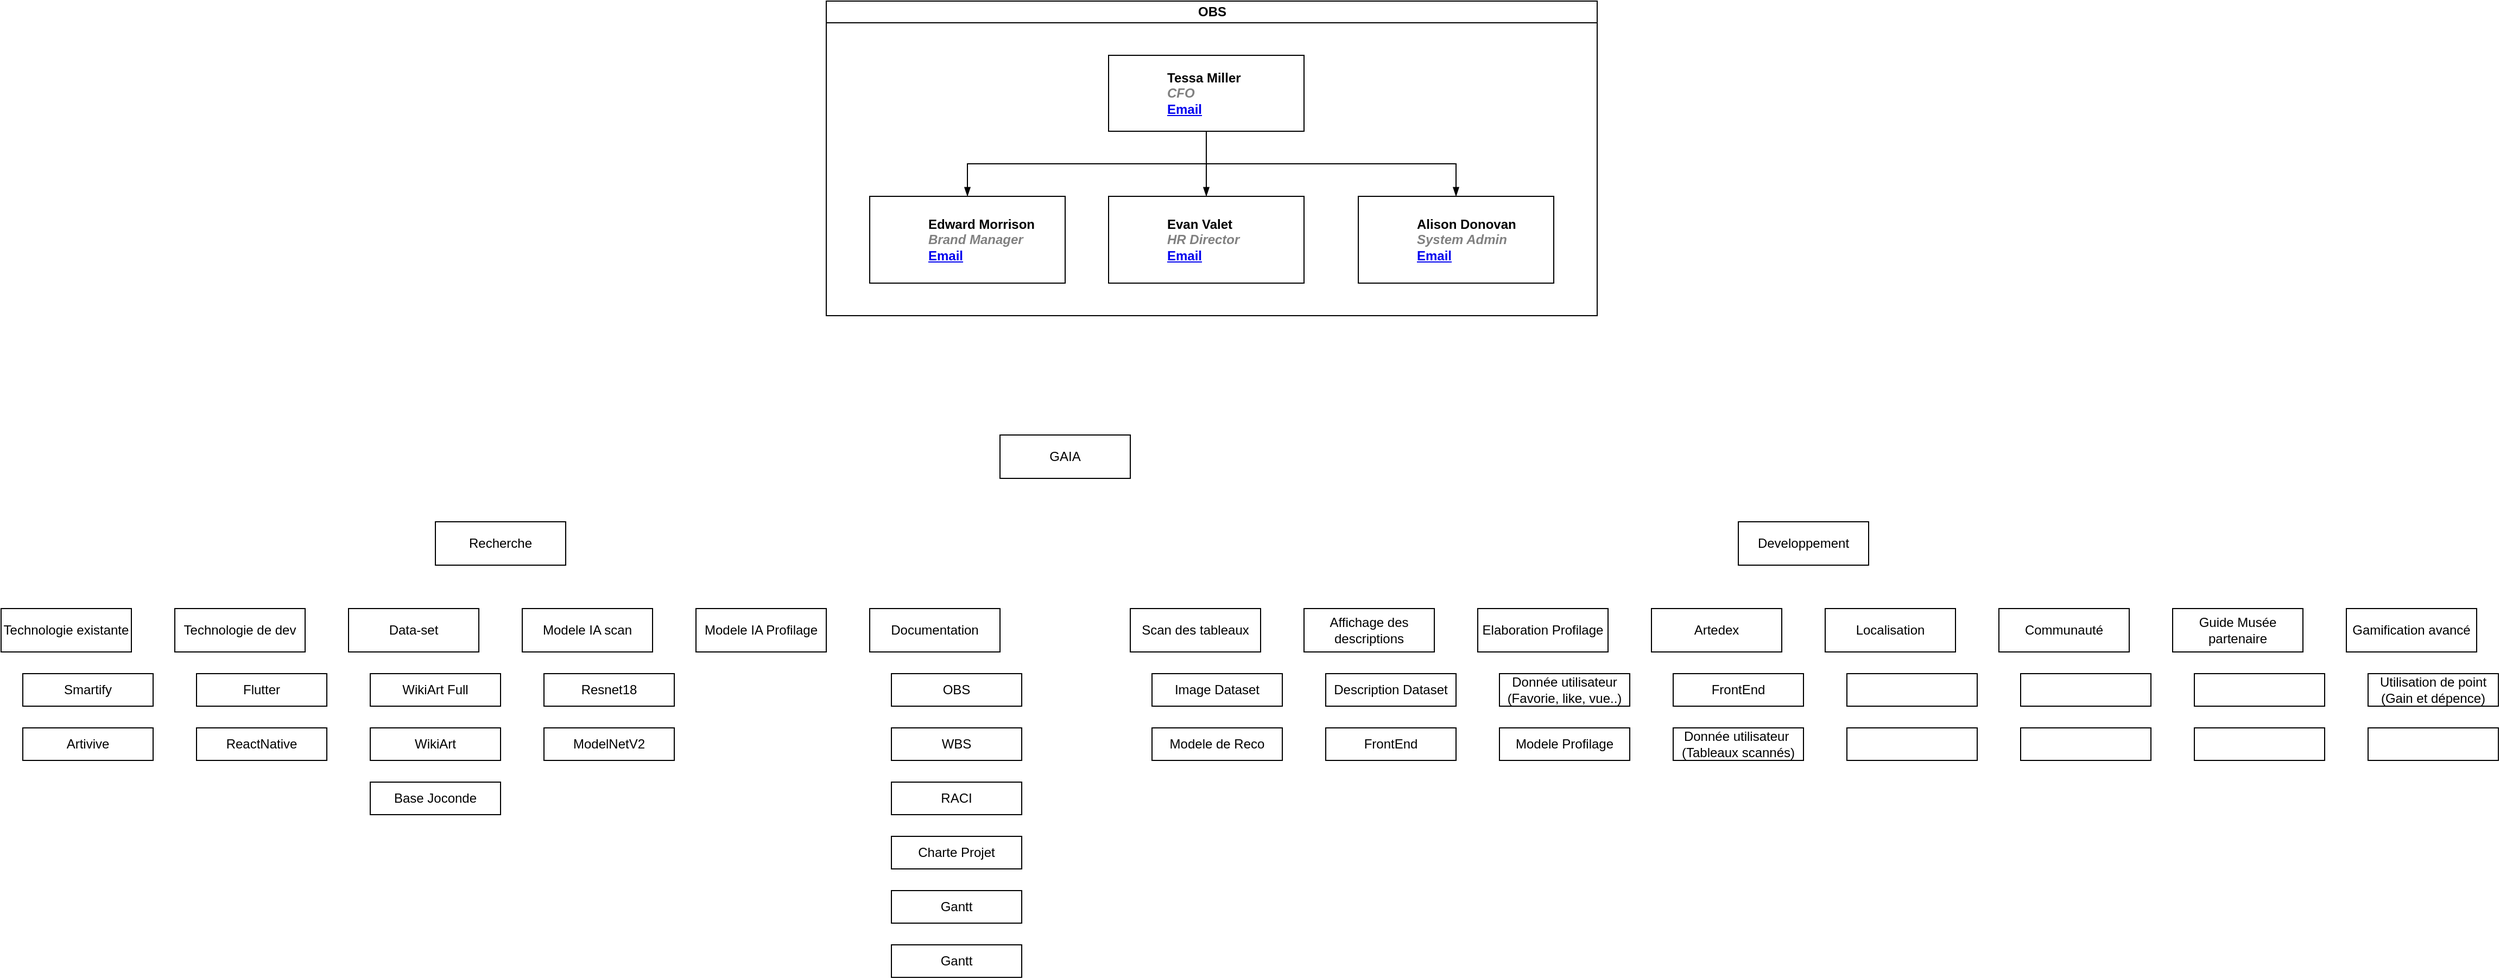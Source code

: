 <mxfile version="24.7.17">
  <diagram id="prtHgNgQTEPvFCAcTncT" name="Page-1">
    <mxGraphModel dx="3411" dy="1338" grid="1" gridSize="10" guides="1" tooltips="1" connect="1" arrows="1" fold="1" page="1" pageScale="1" pageWidth="827" pageHeight="1169" math="0" shadow="0">
      <root>
        <mxCell id="0" />
        <mxCell id="1" parent="0" />
        <object label="OBS" id="dNxyNK7c78bLwvsdeMH5-11">
          <mxCell style="swimlane;html=1;startSize=20;horizontal=1;containerType=tree;glass=0;" parent="1" vertex="1">
            <mxGeometry x="40" y="80" width="710" height="290" as="geometry" />
          </mxCell>
        </object>
        <UserObject label="%name%&lt;br&gt;&lt;i style=&quot;color: gray&quot;&gt;%position%&lt;/i&gt;&lt;br&gt;&lt;a href=&quot;mailto:%email%&quot;&gt;Email&lt;/a&gt;" name="Tessa Miller" position="CFO" location="Office 1" email="me@example.com" link="https://www.draw.io" placeholders="1" id="dNxyNK7c78bLwvsdeMH5-12">
          <mxCell style="label;image=https://cdn3.iconfinder.com/data/icons/user-avatars-1/512/users-3-128.png;whiteSpace=wrap;html=1;rounded=0;glass=0;treeMoving=1;treeFolding=1;" parent="dNxyNK7c78bLwvsdeMH5-11" vertex="1">
            <mxGeometry x="260" y="50" width="180" height="70" as="geometry" />
          </mxCell>
        </UserObject>
        <mxCell id="dNxyNK7c78bLwvsdeMH5-13" value="" style="endArrow=blockThin;endFill=1;fontSize=11;edgeStyle=elbowEdgeStyle;elbow=vertical;rounded=0;" parent="dNxyNK7c78bLwvsdeMH5-11" source="dNxyNK7c78bLwvsdeMH5-12" target="dNxyNK7c78bLwvsdeMH5-14" edge="1">
          <mxGeometry relative="1" as="geometry" />
        </mxCell>
        <UserObject label="%name%&lt;br&gt;&lt;i style=&quot;color: gray&quot;&gt;%position%&lt;/i&gt;&lt;br&gt;&lt;a href=&quot;mailto:%email%&quot;&gt;Email&lt;/a&gt;" name="Edward Morrison" position="Brand Manager" location="Office 2" email="me@example.com" placeholders="1" link="https://www.draw.io" id="dNxyNK7c78bLwvsdeMH5-14">
          <mxCell style="label;image=https://cdn3.iconfinder.com/data/icons/user-avatars-1/512/users-10-3-128.png;whiteSpace=wrap;html=1;rounded=0;glass=0;treeFolding=1;treeMoving=1;" parent="dNxyNK7c78bLwvsdeMH5-11" vertex="1">
            <mxGeometry x="40" y="180" width="180" height="80" as="geometry" />
          </mxCell>
        </UserObject>
        <mxCell id="dNxyNK7c78bLwvsdeMH5-15" value="" style="endArrow=blockThin;endFill=1;fontSize=11;edgeStyle=elbowEdgeStyle;elbow=vertical;rounded=0;" parent="dNxyNK7c78bLwvsdeMH5-11" source="dNxyNK7c78bLwvsdeMH5-12" target="dNxyNK7c78bLwvsdeMH5-16" edge="1">
          <mxGeometry relative="1" as="geometry" />
        </mxCell>
        <UserObject label="%name%&lt;br&gt;&lt;i style=&quot;color: gray&quot;&gt;%position%&lt;/i&gt;&lt;br&gt;&lt;a href=&quot;mailto:%email%&quot;&gt;Email&lt;/a&gt;" name="Evan Valet" position="HR Director" location="Office 4" email="me@example.com" placeholders="1" link="https://www.draw.io" id="dNxyNK7c78bLwvsdeMH5-16">
          <mxCell style="label;image=https://cdn3.iconfinder.com/data/icons/user-avatars-1/512/users-9-2-128.png;whiteSpace=wrap;html=1;rounded=0;glass=0;treeFolding=1;treeMoving=1;" parent="dNxyNK7c78bLwvsdeMH5-11" vertex="1">
            <mxGeometry x="260" y="180" width="180" height="80" as="geometry" />
          </mxCell>
        </UserObject>
        <mxCell id="dNxyNK7c78bLwvsdeMH5-17" value="" style="endArrow=blockThin;endFill=1;fontSize=11;edgeStyle=elbowEdgeStyle;elbow=vertical;rounded=0;" parent="dNxyNK7c78bLwvsdeMH5-11" source="dNxyNK7c78bLwvsdeMH5-12" target="dNxyNK7c78bLwvsdeMH5-18" edge="1">
          <mxGeometry relative="1" as="geometry" />
        </mxCell>
        <UserObject label="%name%&lt;br&gt;&lt;i style=&quot;color: gray&quot;&gt;%position%&lt;/i&gt;&lt;br&gt;&lt;a href=&quot;mailto:%email%&quot;&gt;Email&lt;/a&gt;" name="Alison Donovan" position="System Admin" location="Office 3" email="me@example.com" placeholders="1" link="https://www.draw.io" id="dNxyNK7c78bLwvsdeMH5-18">
          <mxCell style="label;image=https://cdn3.iconfinder.com/data/icons/user-avatars-1/512/users-2-128.png;whiteSpace=wrap;html=1;rounded=0;glass=0;" parent="dNxyNK7c78bLwvsdeMH5-11" vertex="1">
            <mxGeometry x="490" y="180" width="180" height="80" as="geometry" />
          </mxCell>
        </UserObject>
        <mxCell id="mP5TZMLMc9r4H7aM5vnd-12" value="GAIA" style="rounded=0;whiteSpace=wrap;html=1;" vertex="1" parent="1">
          <mxGeometry x="200" y="480" width="120" height="40" as="geometry" />
        </mxCell>
        <mxCell id="mP5TZMLMc9r4H7aM5vnd-13" value="Recherche" style="rounded=0;whiteSpace=wrap;html=1;" vertex="1" parent="1">
          <mxGeometry x="-320" y="560" width="120" height="40" as="geometry" />
        </mxCell>
        <mxCell id="mP5TZMLMc9r4H7aM5vnd-14" value="Developpement" style="rounded=0;whiteSpace=wrap;html=1;" vertex="1" parent="1">
          <mxGeometry x="880" y="560" width="120" height="40" as="geometry" />
        </mxCell>
        <mxCell id="mP5TZMLMc9r4H7aM5vnd-16" value="Technologie de dev" style="rounded=0;whiteSpace=wrap;html=1;" vertex="1" parent="1">
          <mxGeometry x="-560" y="640" width="120" height="40" as="geometry" />
        </mxCell>
        <mxCell id="mP5TZMLMc9r4H7aM5vnd-17" value="Technologie existante" style="rounded=0;whiteSpace=wrap;html=1;" vertex="1" parent="1">
          <mxGeometry x="-720" y="640" width="120" height="40" as="geometry" />
        </mxCell>
        <mxCell id="mP5TZMLMc9r4H7aM5vnd-18" value="Data-set" style="rounded=0;whiteSpace=wrap;html=1;" vertex="1" parent="1">
          <mxGeometry x="-400" y="640" width="120" height="40" as="geometry" />
        </mxCell>
        <mxCell id="mP5TZMLMc9r4H7aM5vnd-19" value="Modele IA scan" style="rounded=0;whiteSpace=wrap;html=1;" vertex="1" parent="1">
          <mxGeometry x="-240" y="640" width="120" height="40" as="geometry" />
        </mxCell>
        <mxCell id="mP5TZMLMc9r4H7aM5vnd-20" value="Modele IA Profilage" style="rounded=0;whiteSpace=wrap;html=1;" vertex="1" parent="1">
          <mxGeometry x="-80" y="640" width="120" height="40" as="geometry" />
        </mxCell>
        <mxCell id="mP5TZMLMc9r4H7aM5vnd-21" value="Documentation" style="rounded=0;whiteSpace=wrap;html=1;" vertex="1" parent="1">
          <mxGeometry x="80" y="640" width="120" height="40" as="geometry" />
        </mxCell>
        <mxCell id="mP5TZMLMc9r4H7aM5vnd-22" value="Scan des tableaux" style="rounded=0;whiteSpace=wrap;html=1;" vertex="1" parent="1">
          <mxGeometry x="320" y="640" width="120" height="40" as="geometry" />
        </mxCell>
        <mxCell id="mP5TZMLMc9r4H7aM5vnd-23" value="Affichage des descriptions" style="rounded=0;whiteSpace=wrap;html=1;" vertex="1" parent="1">
          <mxGeometry x="480" y="640" width="120" height="40" as="geometry" />
        </mxCell>
        <mxCell id="mP5TZMLMc9r4H7aM5vnd-24" value="Elaboration Profilage" style="rounded=0;whiteSpace=wrap;html=1;" vertex="1" parent="1">
          <mxGeometry x="640" y="640" width="120" height="40" as="geometry" />
        </mxCell>
        <mxCell id="mP5TZMLMc9r4H7aM5vnd-25" value="Artedex" style="rounded=0;whiteSpace=wrap;html=1;" vertex="1" parent="1">
          <mxGeometry x="800" y="640" width="120" height="40" as="geometry" />
        </mxCell>
        <mxCell id="mP5TZMLMc9r4H7aM5vnd-26" value="Localisation" style="rounded=0;whiteSpace=wrap;html=1;" vertex="1" parent="1">
          <mxGeometry x="960" y="640" width="120" height="40" as="geometry" />
        </mxCell>
        <mxCell id="mP5TZMLMc9r4H7aM5vnd-27" value="Communauté" style="rounded=0;whiteSpace=wrap;html=1;" vertex="1" parent="1">
          <mxGeometry x="1120" y="640" width="120" height="40" as="geometry" />
        </mxCell>
        <mxCell id="mP5TZMLMc9r4H7aM5vnd-28" value="Guide Musée partenaire" style="rounded=0;whiteSpace=wrap;html=1;" vertex="1" parent="1">
          <mxGeometry x="1280" y="640" width="120" height="40" as="geometry" />
        </mxCell>
        <mxCell id="mP5TZMLMc9r4H7aM5vnd-29" value="Gamification avancé" style="rounded=0;whiteSpace=wrap;html=1;" vertex="1" parent="1">
          <mxGeometry x="1440" y="640" width="120" height="40" as="geometry" />
        </mxCell>
        <mxCell id="mP5TZMLMc9r4H7aM5vnd-31" value="Flutter" style="rounded=0;whiteSpace=wrap;html=1;" vertex="1" parent="1">
          <mxGeometry x="-540" y="700" width="120" height="30" as="geometry" />
        </mxCell>
        <mxCell id="mP5TZMLMc9r4H7aM5vnd-32" value="ReactNative" style="rounded=0;whiteSpace=wrap;html=1;" vertex="1" parent="1">
          <mxGeometry x="-540" y="750" width="120" height="30" as="geometry" />
        </mxCell>
        <mxCell id="mP5TZMLMc9r4H7aM5vnd-33" value="Smartify" style="rounded=0;whiteSpace=wrap;html=1;" vertex="1" parent="1">
          <mxGeometry x="-700" y="700" width="120" height="30" as="geometry" />
        </mxCell>
        <mxCell id="mP5TZMLMc9r4H7aM5vnd-34" value="Artivive" style="rounded=0;whiteSpace=wrap;html=1;" vertex="1" parent="1">
          <mxGeometry x="-700" y="750" width="120" height="30" as="geometry" />
        </mxCell>
        <mxCell id="mP5TZMLMc9r4H7aM5vnd-35" value="WikiArt Full" style="rounded=0;whiteSpace=wrap;html=1;" vertex="1" parent="1">
          <mxGeometry x="-380" y="700" width="120" height="30" as="geometry" />
        </mxCell>
        <mxCell id="mP5TZMLMc9r4H7aM5vnd-36" value="WikiArt" style="rounded=0;whiteSpace=wrap;html=1;" vertex="1" parent="1">
          <mxGeometry x="-380" y="750" width="120" height="30" as="geometry" />
        </mxCell>
        <mxCell id="mP5TZMLMc9r4H7aM5vnd-37" value="Base Joconde" style="rounded=0;whiteSpace=wrap;html=1;" vertex="1" parent="1">
          <mxGeometry x="-380" y="800" width="120" height="30" as="geometry" />
        </mxCell>
        <mxCell id="mP5TZMLMc9r4H7aM5vnd-38" value="Resnet18" style="rounded=0;whiteSpace=wrap;html=1;" vertex="1" parent="1">
          <mxGeometry x="-220" y="700" width="120" height="30" as="geometry" />
        </mxCell>
        <mxCell id="mP5TZMLMc9r4H7aM5vnd-39" value="ModelNetV2" style="rounded=0;whiteSpace=wrap;html=1;" vertex="1" parent="1">
          <mxGeometry x="-220" y="750" width="120" height="30" as="geometry" />
        </mxCell>
        <mxCell id="mP5TZMLMc9r4H7aM5vnd-40" value="OBS" style="rounded=0;whiteSpace=wrap;html=1;" vertex="1" parent="1">
          <mxGeometry x="100" y="700" width="120" height="30" as="geometry" />
        </mxCell>
        <mxCell id="mP5TZMLMc9r4H7aM5vnd-41" value="WBS" style="rounded=0;whiteSpace=wrap;html=1;" vertex="1" parent="1">
          <mxGeometry x="100" y="750" width="120" height="30" as="geometry" />
        </mxCell>
        <mxCell id="mP5TZMLMc9r4H7aM5vnd-42" value="Charte Projet" style="rounded=0;whiteSpace=wrap;html=1;" vertex="1" parent="1">
          <mxGeometry x="100" y="850" width="120" height="30" as="geometry" />
        </mxCell>
        <mxCell id="mP5TZMLMc9r4H7aM5vnd-43" value="RACI" style="rounded=0;whiteSpace=wrap;html=1;" vertex="1" parent="1">
          <mxGeometry x="100" y="800" width="120" height="30" as="geometry" />
        </mxCell>
        <mxCell id="mP5TZMLMc9r4H7aM5vnd-44" value="Gantt" style="rounded=0;whiteSpace=wrap;html=1;" vertex="1" parent="1">
          <mxGeometry x="100" y="900" width="120" height="30" as="geometry" />
        </mxCell>
        <mxCell id="mP5TZMLMc9r4H7aM5vnd-45" value="Gantt" style="rounded=0;whiteSpace=wrap;html=1;" vertex="1" parent="1">
          <mxGeometry x="100" y="950" width="120" height="30" as="geometry" />
        </mxCell>
        <mxCell id="mP5TZMLMc9r4H7aM5vnd-47" value="Image Dataset" style="rounded=0;whiteSpace=wrap;html=1;" vertex="1" parent="1">
          <mxGeometry x="340" y="700" width="120" height="30" as="geometry" />
        </mxCell>
        <mxCell id="mP5TZMLMc9r4H7aM5vnd-48" value="Modele de Reco" style="rounded=0;whiteSpace=wrap;html=1;" vertex="1" parent="1">
          <mxGeometry x="340" y="750" width="120" height="30" as="geometry" />
        </mxCell>
        <mxCell id="mP5TZMLMc9r4H7aM5vnd-49" value="Description Dataset" style="rounded=0;whiteSpace=wrap;html=1;" vertex="1" parent="1">
          <mxGeometry x="500" y="700" width="120" height="30" as="geometry" />
        </mxCell>
        <mxCell id="mP5TZMLMc9r4H7aM5vnd-51" value="Donnée utilisateur&lt;br&gt;(Favorie, like, vue..)" style="rounded=0;whiteSpace=wrap;html=1;" vertex="1" parent="1">
          <mxGeometry x="660" y="700" width="120" height="30" as="geometry" />
        </mxCell>
        <mxCell id="mP5TZMLMc9r4H7aM5vnd-52" value="Modele Profilage" style="rounded=0;whiteSpace=wrap;html=1;" vertex="1" parent="1">
          <mxGeometry x="660" y="750" width="120" height="30" as="geometry" />
        </mxCell>
        <mxCell id="mP5TZMLMc9r4H7aM5vnd-53" value="FrontEnd" style="rounded=0;whiteSpace=wrap;html=1;" vertex="1" parent="1">
          <mxGeometry x="820" y="700" width="120" height="30" as="geometry" />
        </mxCell>
        <mxCell id="mP5TZMLMc9r4H7aM5vnd-54" value="FrontEnd" style="rounded=0;whiteSpace=wrap;html=1;" vertex="1" parent="1">
          <mxGeometry x="500" y="750" width="120" height="30" as="geometry" />
        </mxCell>
        <mxCell id="mP5TZMLMc9r4H7aM5vnd-55" value="Donnée utilisateur&amp;nbsp;&lt;div&gt;(Tableaux scannés)&lt;/div&gt;" style="rounded=0;whiteSpace=wrap;html=1;" vertex="1" parent="1">
          <mxGeometry x="820" y="750" width="120" height="30" as="geometry" />
        </mxCell>
        <mxCell id="mP5TZMLMc9r4H7aM5vnd-56" value="" style="rounded=0;whiteSpace=wrap;html=1;" vertex="1" parent="1">
          <mxGeometry x="980" y="700" width="120" height="30" as="geometry" />
        </mxCell>
        <mxCell id="mP5TZMLMc9r4H7aM5vnd-57" value="" style="rounded=0;whiteSpace=wrap;html=1;" vertex="1" parent="1">
          <mxGeometry x="980" y="750" width="120" height="30" as="geometry" />
        </mxCell>
        <mxCell id="mP5TZMLMc9r4H7aM5vnd-58" value="" style="rounded=0;whiteSpace=wrap;html=1;" vertex="1" parent="1">
          <mxGeometry x="1140" y="700" width="120" height="30" as="geometry" />
        </mxCell>
        <mxCell id="mP5TZMLMc9r4H7aM5vnd-59" value="" style="rounded=0;whiteSpace=wrap;html=1;" vertex="1" parent="1">
          <mxGeometry x="1140" y="750" width="120" height="30" as="geometry" />
        </mxCell>
        <mxCell id="mP5TZMLMc9r4H7aM5vnd-60" value="" style="rounded=0;whiteSpace=wrap;html=1;" vertex="1" parent="1">
          <mxGeometry x="1300" y="700" width="120" height="30" as="geometry" />
        </mxCell>
        <mxCell id="mP5TZMLMc9r4H7aM5vnd-61" value="" style="rounded=0;whiteSpace=wrap;html=1;" vertex="1" parent="1">
          <mxGeometry x="1300" y="750" width="120" height="30" as="geometry" />
        </mxCell>
        <mxCell id="mP5TZMLMc9r4H7aM5vnd-62" value="Utilisation de point&lt;br&gt;(Gain et dépence)" style="rounded=0;whiteSpace=wrap;html=1;" vertex="1" parent="1">
          <mxGeometry x="1460" y="700" width="120" height="30" as="geometry" />
        </mxCell>
        <mxCell id="mP5TZMLMc9r4H7aM5vnd-63" value="" style="rounded=0;whiteSpace=wrap;html=1;" vertex="1" parent="1">
          <mxGeometry x="1460" y="750" width="120" height="30" as="geometry" />
        </mxCell>
      </root>
    </mxGraphModel>
  </diagram>
</mxfile>
